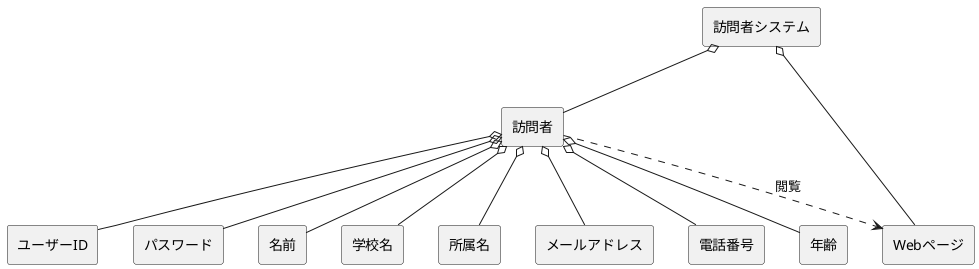 @startuml 訪問者システムドメインモデル図
skinparam componentStyle rectangle

' 訪問者システムのドメインモデル

[訪問者システム] o-- [訪問者]
[訪問者システム] o-- [Webページ]
[訪問者] o-- [ユーザーID]
[訪問者] o-- [パスワード]
[訪問者] o-- [名前]
[訪問者] o-- [学校名]
[訪問者] o-- [所属名]
[訪問者] o-- [メールアドレス]
[訪問者] o-- [電話番号]
[訪問者] o-- [年齢]

[訪問者] ..> [Webページ] : 閲覧

@enduml